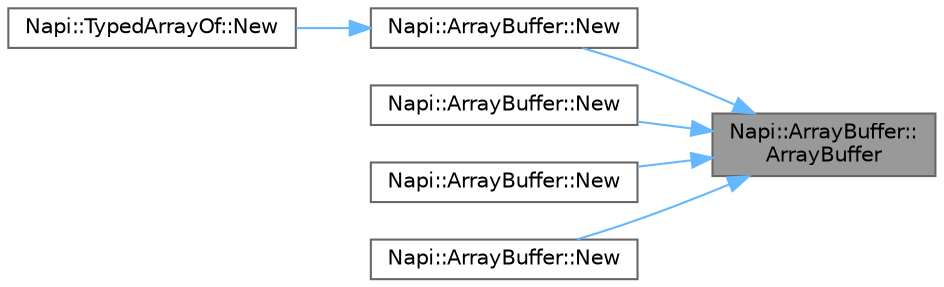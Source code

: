 digraph "Napi::ArrayBuffer::ArrayBuffer"
{
 // LATEX_PDF_SIZE
  bgcolor="transparent";
  edge [fontname=Helvetica,fontsize=10,labelfontname=Helvetica,labelfontsize=10];
  node [fontname=Helvetica,fontsize=10,shape=box,height=0.2,width=0.4];
  rankdir="RL";
  Node1 [id="Node000001",label="Napi::ArrayBuffer::\lArrayBuffer",height=0.2,width=0.4,color="gray40", fillcolor="grey60", style="filled", fontcolor="black",tooltip="Creates a new empty ArrayBuffer instance."];
  Node1 -> Node2 [id="edge1_Node000001_Node000002",dir="back",color="steelblue1",style="solid",tooltip=" "];
  Node2 [id="Node000002",label="Napi::ArrayBuffer::New",height=0.2,width=0.4,color="grey40", fillcolor="white", style="filled",URL="$class_napi_1_1_array_buffer.html#a6769e53eb421e535f5ca642f19b6e69b",tooltip=" "];
  Node2 -> Node3 [id="edge2_Node000002_Node000003",dir="back",color="steelblue1",style="solid",tooltip=" "];
  Node3 [id="Node000003",label="Napi::TypedArrayOf::New",height=0.2,width=0.4,color="grey40", fillcolor="white", style="filled",URL="$class_napi_1_1_typed_array_of.html#a4fa1b4e4ee88ff6f57bdcb9f12fd3c32",tooltip=" "];
  Node1 -> Node4 [id="edge3_Node000001_Node000004",dir="back",color="steelblue1",style="solid",tooltip=" "];
  Node4 [id="Node000004",label="Napi::ArrayBuffer::New",height=0.2,width=0.4,color="grey40", fillcolor="white", style="filled",URL="$class_napi_1_1_array_buffer.html#addbc0e6e752a8360cc6271a0ba5c063d",tooltip=" "];
  Node1 -> Node5 [id="edge4_Node000001_Node000005",dir="back",color="steelblue1",style="solid",tooltip=" "];
  Node5 [id="Node000005",label="Napi::ArrayBuffer::New",height=0.2,width=0.4,color="grey40", fillcolor="white", style="filled",URL="$class_napi_1_1_array_buffer.html#ad4b0ad57c0b065745f4b7096d7937848",tooltip=" "];
  Node1 -> Node6 [id="edge5_Node000001_Node000006",dir="back",color="steelblue1",style="solid",tooltip=" "];
  Node6 [id="Node000006",label="Napi::ArrayBuffer::New",height=0.2,width=0.4,color="grey40", fillcolor="white", style="filled",URL="$class_napi_1_1_array_buffer.html#a10352a9be0e039e09c65ba826a7abc2c",tooltip=" "];
}
